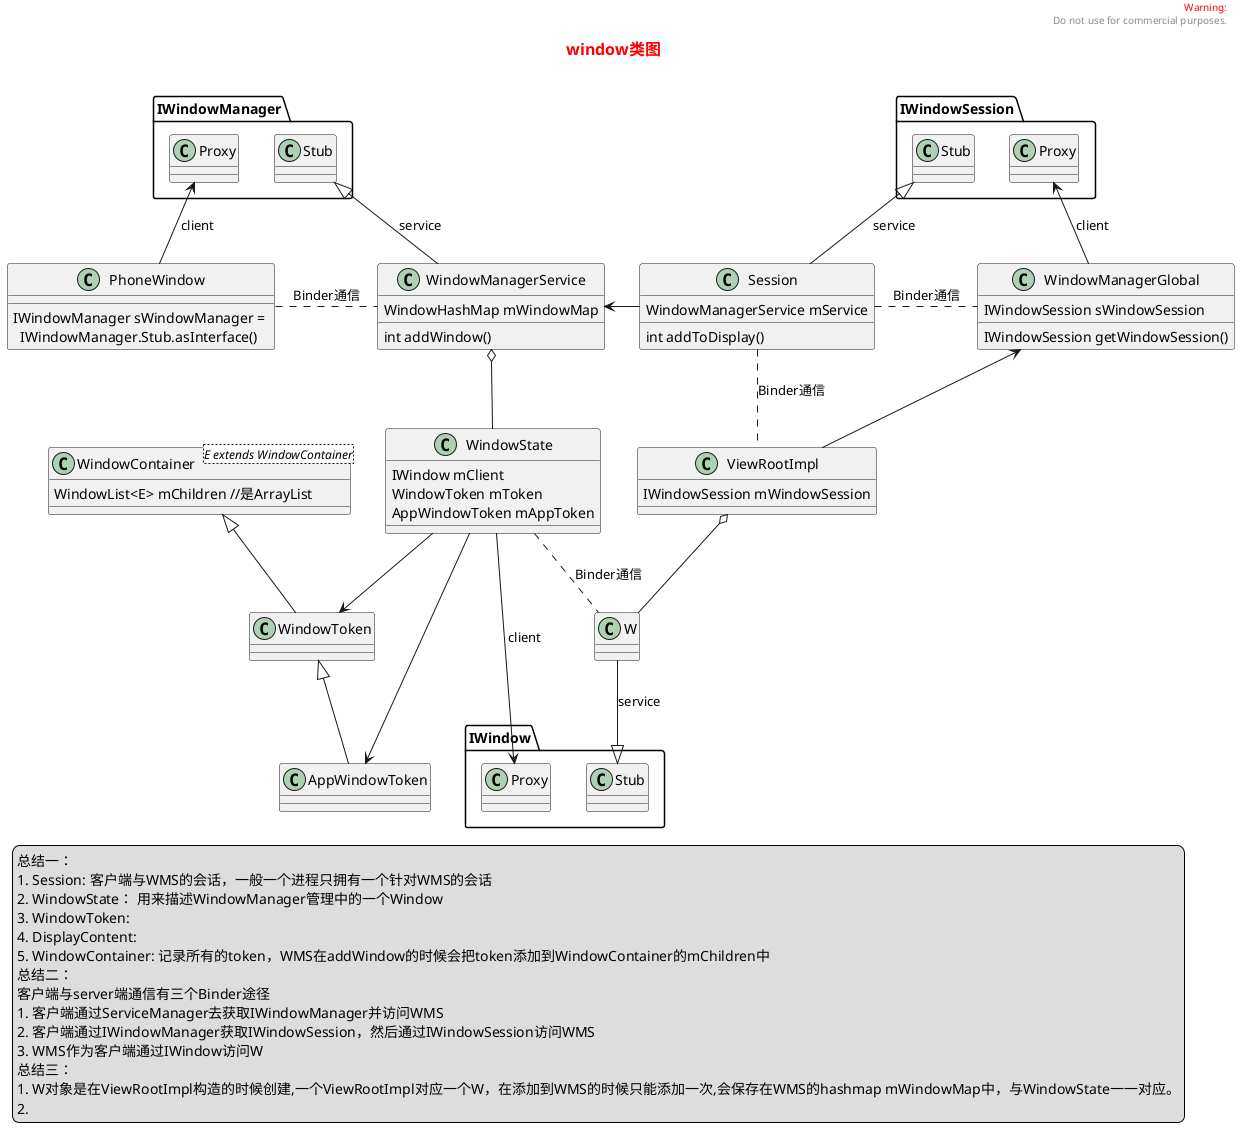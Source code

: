 @startuml

title
<font color=red size=16>window类图</font>

endtitle

header
<font color=red>Warning:</font>
Do not use for commercial purposes.
endheader
'-----------------------------------------------------------
package IWindowManager {
    class IWindowManager.Stub
    class IWindowManager.Proxy
}
class WindowState {
    IWindow mClient
    WindowToken mToken
    AppWindowToken mAppToken
}
WindowState -> IWindow.Proxy : client
WindowState .. W : Binder通信
WindowState --> WindowToken
WindowState --> AppWindowToken
class WindowManagerService {
    WindowHashMap mWindowMap
    int addWindow()
}
WindowManagerService -up-|> IWindowManager.Stub:service
WindowManagerService o-- WindowState

'#############################
package IWindowSession {
    class IWindowSession.Stub
    class IWindowSession.Proxy
}
class Session {
    WindowManagerService mService
    int addToDisplay()
}
Session -up-|> IWindowSession.Stub : service
Session -left-> WindowManagerService
'#############################
class WindowContainer<E extends WindowContainer> {
    WindowList<E> mChildren //是ArrayList
}
class WindowToken {
}
class AppWindowToken {
}
WindowToken -up-|> WindowContainer
AppWindowToken -up-|> WindowToken
'#############################
class WindowManagerGlobal {
    IWindowSession sWindowSession
    IWindowSession getWindowSession()
}
WindowManagerGlobal .left. Session :Binder通信
WindowManagerGlobal -> IWindowSession.Proxy : client

class PhoneWindow {
    IWindowManager sWindowManager = \n  IWindowManager.Stub.asInterface()
}
PhoneWindow -up-> IWindowManager.Proxy:client
PhoneWindow .right. WindowManagerService :Binder通信
'#############################
class ViewRootImpl {
    IWindowSession mWindowSession
}
ViewRootImpl -up-> WindowManagerGlobal
ViewRootImpl .up. Session : Binder通信

package IWindow {
    class IWindow.Stub
    class IWindow.Proxy
}
class W {
}
ViewRootImpl o-- W
W --|> IWindow.Stub : service

legend left
总结一：
1. Session: 客户端与WMS的会话，一般一个进程只拥有一个针对WMS的会话
2. WindowState： 用来描述WindowManager管理中的一个Window
3. WindowToken:
4. DisplayContent:
5. WindowContainer: 记录所有的token，WMS在addWindow的时候会把token添加到WindowContainer的mChildren中
总结二：
客户端与server端通信有三个Binder途径
1. 客户端通过ServiceManager去获取IWindowManager并访问WMS
2. 客户端通过IWindowManager获取IWindowSession，然后通过IWindowSession访问WMS
3. WMS作为客户端通过IWindow访问W
总结三：
1. W对象是在ViewRootImpl构造的时候创建,一个ViewRootImpl对应一个W，在添加到WMS的时候只能添加一次,会保存在WMS的hashmap mWindowMap中，与WindowState一一对应。
2.
endlegend

@enduml